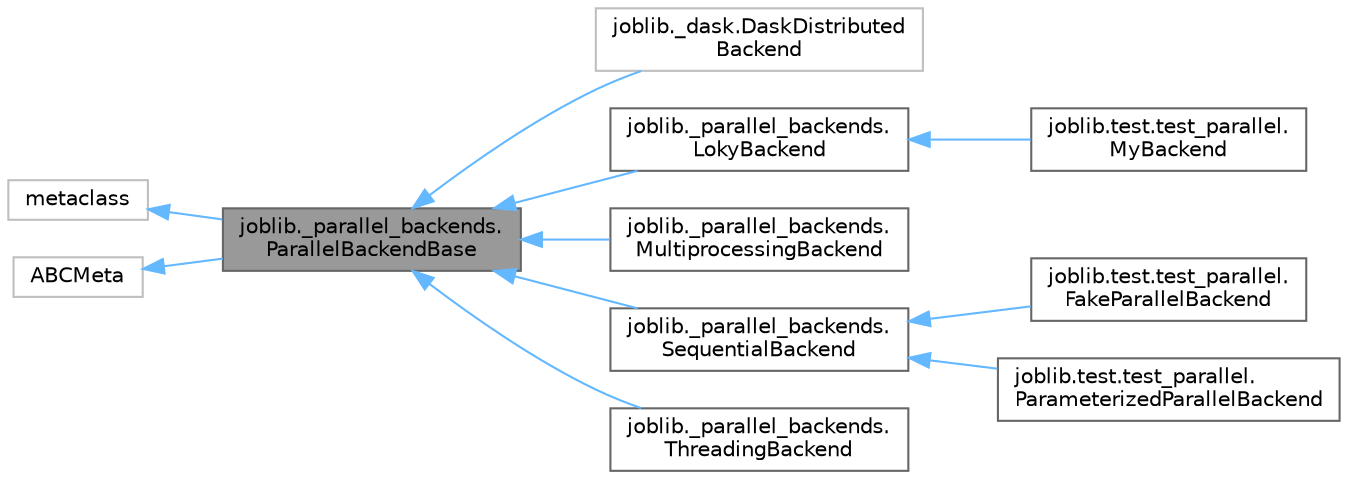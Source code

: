 digraph "joblib._parallel_backends.ParallelBackendBase"
{
 // LATEX_PDF_SIZE
  bgcolor="transparent";
  edge [fontname=Helvetica,fontsize=10,labelfontname=Helvetica,labelfontsize=10];
  node [fontname=Helvetica,fontsize=10,shape=box,height=0.2,width=0.4];
  rankdir="LR";
  Node1 [id="Node000001",label="joblib._parallel_backends.\lParallelBackendBase",height=0.2,width=0.4,color="gray40", fillcolor="grey60", style="filled", fontcolor="black",tooltip=" "];
  Node2 -> Node1 [id="edge1_Node000001_Node000002",dir="back",color="steelblue1",style="solid",tooltip=" "];
  Node2 [id="Node000002",label="metaclass",height=0.2,width=0.4,color="grey75", fillcolor="white", style="filled",URL="$d1/d9a/classmetaclass.html",tooltip=" "];
  Node3 -> Node1 [id="edge2_Node000001_Node000003",dir="back",color="steelblue1",style="solid",tooltip=" "];
  Node3 [id="Node000003",label="ABCMeta",height=0.2,width=0.4,color="grey75", fillcolor="white", style="filled",URL="$df/d42/classABCMeta.html",tooltip=" "];
  Node1 -> Node4 [id="edge3_Node000001_Node000004",dir="back",color="steelblue1",style="solid",tooltip=" "];
  Node4 [id="Node000004",label="joblib._dask.DaskDistributed\lBackend",height=0.2,width=0.4,color="grey75", fillcolor="white", style="filled",URL="$df/d67/classjoblib_1_1__dask_1_1DaskDistributedBackend.html",tooltip=" "];
  Node1 -> Node5 [id="edge4_Node000001_Node000005",dir="back",color="steelblue1",style="solid",tooltip=" "];
  Node5 [id="Node000005",label="joblib._parallel_backends.\lLokyBackend",height=0.2,width=0.4,color="gray40", fillcolor="white", style="filled",URL="$d0/d11/classjoblib_1_1__parallel__backends_1_1LokyBackend.html",tooltip=" "];
  Node5 -> Node6 [id="edge5_Node000005_Node000006",dir="back",color="steelblue1",style="solid",tooltip=" "];
  Node6 [id="Node000006",label="joblib.test.test_parallel.\lMyBackend",height=0.2,width=0.4,color="gray40", fillcolor="white", style="filled",URL="$d8/d87/classjoblib_1_1test_1_1test__parallel_1_1MyBackend.html",tooltip=" "];
  Node1 -> Node7 [id="edge6_Node000001_Node000007",dir="back",color="steelblue1",style="solid",tooltip=" "];
  Node7 [id="Node000007",label="joblib._parallel_backends.\lMultiprocessingBackend",height=0.2,width=0.4,color="gray40", fillcolor="white", style="filled",URL="$d6/da3/classjoblib_1_1__parallel__backends_1_1MultiprocessingBackend.html",tooltip=" "];
  Node1 -> Node8 [id="edge7_Node000001_Node000008",dir="back",color="steelblue1",style="solid",tooltip=" "];
  Node8 [id="Node000008",label="joblib._parallel_backends.\lSequentialBackend",height=0.2,width=0.4,color="gray40", fillcolor="white", style="filled",URL="$d3/d2c/classjoblib_1_1__parallel__backends_1_1SequentialBackend.html",tooltip=" "];
  Node8 -> Node9 [id="edge8_Node000008_Node000009",dir="back",color="steelblue1",style="solid",tooltip=" "];
  Node9 [id="Node000009",label="joblib.test.test_parallel.\lFakeParallelBackend",height=0.2,width=0.4,color="gray40", fillcolor="white", style="filled",URL="$da/da4/classjoblib_1_1test_1_1test__parallel_1_1FakeParallelBackend.html",tooltip=" "];
  Node8 -> Node10 [id="edge9_Node000008_Node000010",dir="back",color="steelblue1",style="solid",tooltip=" "];
  Node10 [id="Node000010",label="joblib.test.test_parallel.\lParameterizedParallelBackend",height=0.2,width=0.4,color="gray40", fillcolor="white", style="filled",URL="$d3/dc2/classjoblib_1_1test_1_1test__parallel_1_1ParameterizedParallelBackend.html",tooltip=" "];
  Node1 -> Node11 [id="edge10_Node000001_Node000011",dir="back",color="steelblue1",style="solid",tooltip=" "];
  Node11 [id="Node000011",label="joblib._parallel_backends.\lThreadingBackend",height=0.2,width=0.4,color="gray40", fillcolor="white", style="filled",URL="$d9/de0/classjoblib_1_1__parallel__backends_1_1ThreadingBackend.html",tooltip=" "];
}

